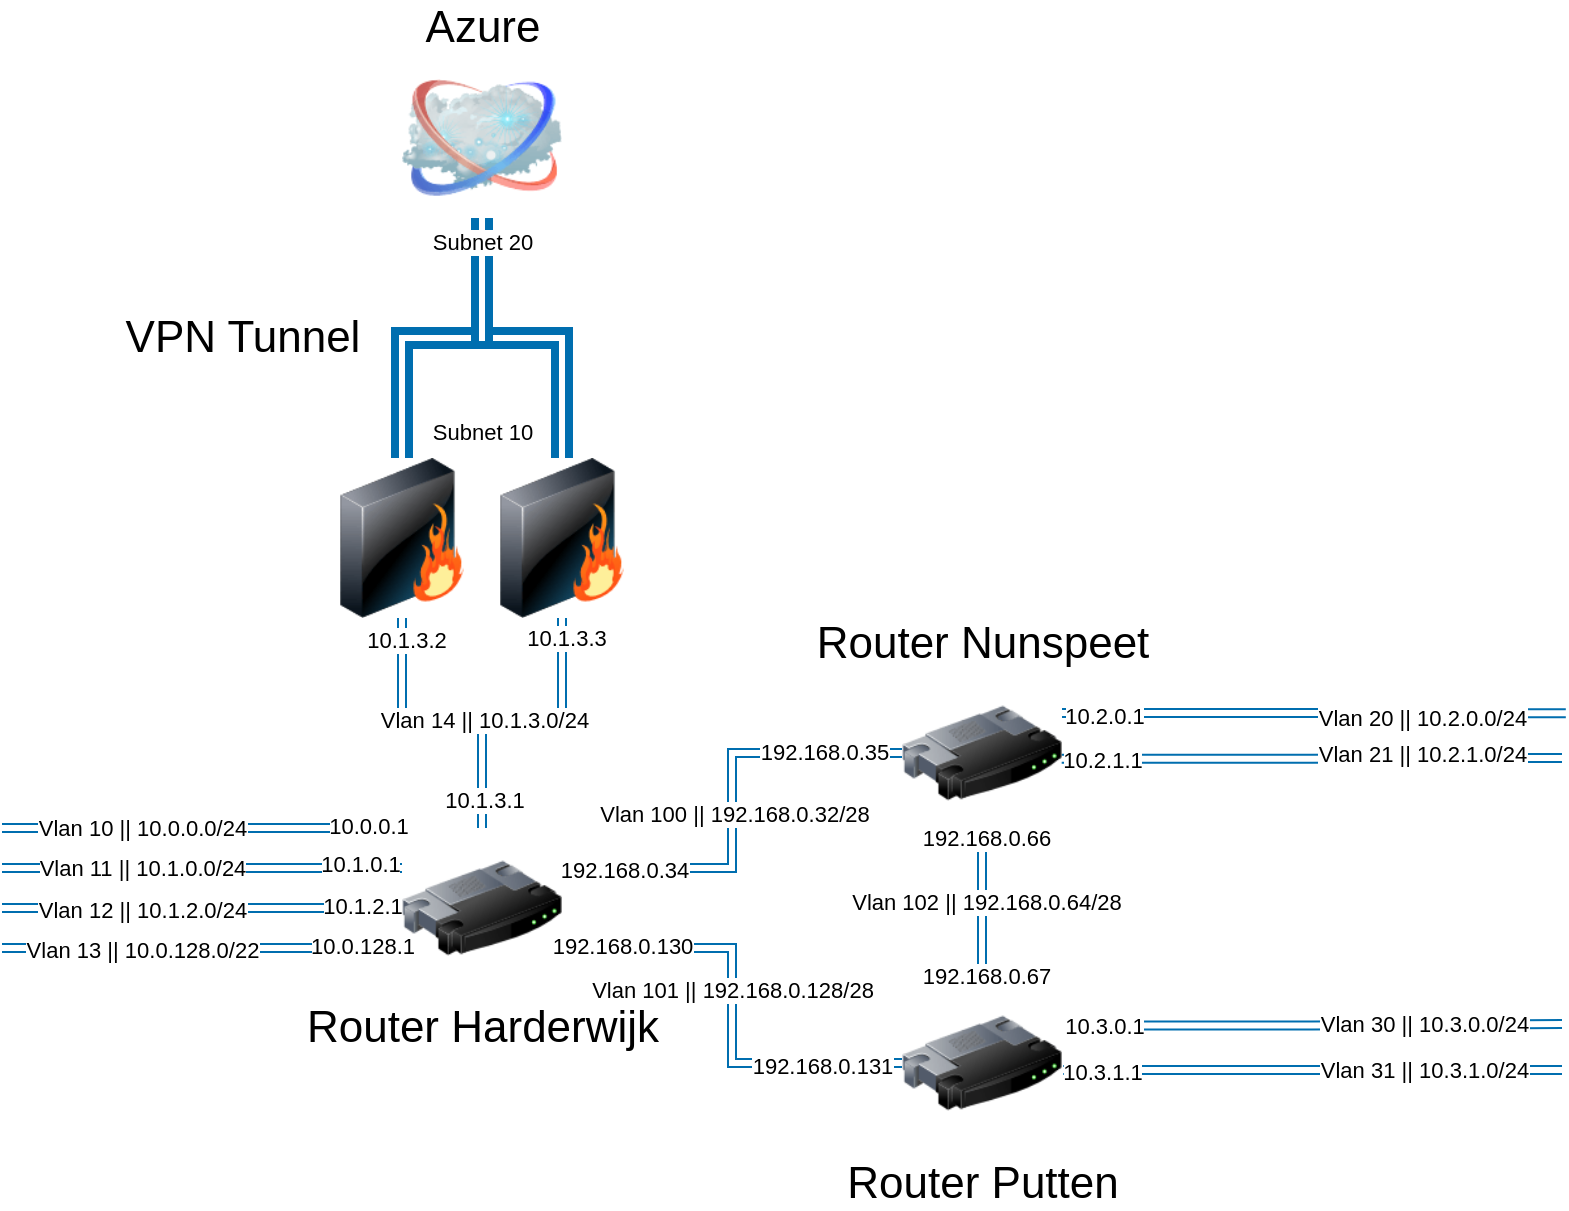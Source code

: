 <mxfile version="22.1.7" type="device">
  <diagram name="Page-1" id="55a83fd1-7818-8e21-69c5-c3457e3827bb">
    <mxGraphModel dx="989" dy="1359" grid="1" gridSize="10" guides="1" tooltips="1" connect="1" arrows="1" fold="1" page="1" pageScale="1" pageWidth="1100" pageHeight="850" background="none" math="0" shadow="0">
      <root>
        <mxCell id="0" />
        <mxCell id="1" parent="0" />
        <mxCell id="I2UD4_jPKSJrJxbRWVcJ-2" value="Azure" style="image;html=1;labelBackgroundColor=#ffffff;image=img/lib/clip_art/networking/Cloud_128x128.png;rounded=1;shadow=0;comic=0;strokeWidth=2;fontSize=22;labelPosition=center;verticalLabelPosition=top;align=center;verticalAlign=bottom;" vertex="1" parent="1">
          <mxGeometry x="510" y="-40" width="80" height="80" as="geometry" />
        </mxCell>
        <mxCell id="I2UD4_jPKSJrJxbRWVcJ-5" style="edgeStyle=orthogonalEdgeStyle;rounded=0;orthogonalLoop=1;jettySize=auto;html=1;endArrow=none;endFill=0;exitX=0.5;exitY=1;exitDx=0;exitDy=0;shape=link;strokeWidth=4;strokeColor=#006EAF;fillColor=#1ba1e2;targetPerimeterSpacing=0;endSize=6;verticalAlign=bottom;labelPosition=center;verticalLabelPosition=top;align=center;fontSize=22;horizontal=1;entryX=0.5;entryY=0;entryDx=0;entryDy=0;" edge="1" parent="1" source="I2UD4_jPKSJrJxbRWVcJ-2" target="I2UD4_jPKSJrJxbRWVcJ-113">
          <mxGeometry relative="1" as="geometry">
            <mxPoint x="690" y="70" as="sourcePoint" />
            <mxPoint x="490" y="165" as="targetPoint" />
          </mxGeometry>
        </mxCell>
        <mxCell id="I2UD4_jPKSJrJxbRWVcJ-115" value="Subnet 10" style="edgeLabel;html=1;align=center;verticalAlign=middle;resizable=0;points=[];" vertex="1" connectable="0" parent="I2UD4_jPKSJrJxbRWVcJ-5">
          <mxGeometry x="0.831" y="4" relative="1" as="geometry">
            <mxPoint x="36" as="offset" />
          </mxGeometry>
        </mxCell>
        <mxCell id="I2UD4_jPKSJrJxbRWVcJ-18" style="edgeStyle=orthogonalEdgeStyle;rounded=0;orthogonalLoop=1;jettySize=auto;html=1;entryX=0;entryY=0.5;entryDx=0;entryDy=0;endArrow=none;endFill=0;exitX=1;exitY=0.75;exitDx=0;exitDy=0;fillColor=#1ba1e2;strokeColor=#006EAF;shape=link;" edge="1" parent="1" source="I2UD4_jPKSJrJxbRWVcJ-8" target="I2UD4_jPKSJrJxbRWVcJ-16">
          <mxGeometry relative="1" as="geometry" />
        </mxCell>
        <mxCell id="I2UD4_jPKSJrJxbRWVcJ-76" value="Vlan 101 || 192.168.0.128/28" style="edgeLabel;html=1;align=center;verticalAlign=middle;resizable=0;points=[];" vertex="1" connectable="0" parent="I2UD4_jPKSJrJxbRWVcJ-18">
          <mxGeometry x="-0.1" relative="1" as="geometry">
            <mxPoint y="3" as="offset" />
          </mxGeometry>
        </mxCell>
        <mxCell id="I2UD4_jPKSJrJxbRWVcJ-106" value="192.168.0.130" style="edgeLabel;html=1;align=center;verticalAlign=middle;resizable=0;points=[];" vertex="1" connectable="0" parent="I2UD4_jPKSJrJxbRWVcJ-18">
          <mxGeometry x="-0.939" y="1" relative="1" as="geometry">
            <mxPoint x="23" as="offset" />
          </mxGeometry>
        </mxCell>
        <mxCell id="I2UD4_jPKSJrJxbRWVcJ-107" value="192.168.0.131" style="edgeLabel;html=1;align=center;verticalAlign=middle;resizable=0;points=[];" vertex="1" connectable="0" parent="I2UD4_jPKSJrJxbRWVcJ-18">
          <mxGeometry x="0.806" y="-1" relative="1" as="geometry">
            <mxPoint x="-18" as="offset" />
          </mxGeometry>
        </mxCell>
        <mxCell id="I2UD4_jPKSJrJxbRWVcJ-19" style="edgeStyle=orthogonalEdgeStyle;rounded=0;orthogonalLoop=1;jettySize=auto;html=1;entryX=0;entryY=0.5;entryDx=0;entryDy=0;endArrow=none;endFill=0;exitX=1;exitY=0.25;exitDx=0;exitDy=0;shape=link;fillColor=#1ba1e2;strokeColor=#006EAF;" edge="1" parent="1" source="I2UD4_jPKSJrJxbRWVcJ-8" target="I2UD4_jPKSJrJxbRWVcJ-17">
          <mxGeometry relative="1" as="geometry" />
        </mxCell>
        <mxCell id="I2UD4_jPKSJrJxbRWVcJ-75" value="Vlan 100 || 192.168.0.32/28" style="edgeLabel;html=1;align=center;verticalAlign=middle;resizable=0;points=[];" vertex="1" connectable="0" parent="I2UD4_jPKSJrJxbRWVcJ-19">
          <mxGeometry x="-0.015" y="-1" relative="1" as="geometry">
            <mxPoint as="offset" />
          </mxGeometry>
        </mxCell>
        <mxCell id="I2UD4_jPKSJrJxbRWVcJ-108" value="192.168.0.34" style="edgeLabel;html=1;align=center;verticalAlign=middle;resizable=0;points=[];" vertex="1" connectable="0" parent="I2UD4_jPKSJrJxbRWVcJ-19">
          <mxGeometry x="-0.813" y="-1" relative="1" as="geometry">
            <mxPoint x="9" as="offset" />
          </mxGeometry>
        </mxCell>
        <mxCell id="I2UD4_jPKSJrJxbRWVcJ-109" value="192.168.0.35" style="edgeLabel;html=1;align=center;verticalAlign=middle;resizable=0;points=[];" vertex="1" connectable="0" parent="I2UD4_jPKSJrJxbRWVcJ-19">
          <mxGeometry x="0.873" y="1" relative="1" as="geometry">
            <mxPoint x="-25" as="offset" />
          </mxGeometry>
        </mxCell>
        <mxCell id="I2UD4_jPKSJrJxbRWVcJ-79" style="edgeStyle=orthogonalEdgeStyle;rounded=0;orthogonalLoop=1;jettySize=auto;html=1;exitX=0;exitY=0;exitDx=0;exitDy=0;shape=link;fillColor=#1ba1e2;strokeColor=#006EAF;" edge="1" parent="1" source="I2UD4_jPKSJrJxbRWVcJ-8">
          <mxGeometry relative="1" as="geometry">
            <mxPoint x="310" y="345" as="targetPoint" />
            <Array as="points">
              <mxPoint x="490" y="345" />
              <mxPoint x="490" y="345" />
            </Array>
          </mxGeometry>
        </mxCell>
        <mxCell id="I2UD4_jPKSJrJxbRWVcJ-84" value="Vlan 10 || 10.0.0.0/24" style="edgeLabel;html=1;align=center;verticalAlign=middle;resizable=0;points=[];" vertex="1" connectable="0" parent="I2UD4_jPKSJrJxbRWVcJ-79">
          <mxGeometry x="0.165" y="2" relative="1" as="geometry">
            <mxPoint x="-14" y="-2" as="offset" />
          </mxGeometry>
        </mxCell>
        <mxCell id="I2UD4_jPKSJrJxbRWVcJ-98" value="10.0.0.1" style="edgeLabel;html=1;align=center;verticalAlign=middle;resizable=0;points=[];" vertex="1" connectable="0" parent="I2UD4_jPKSJrJxbRWVcJ-79">
          <mxGeometry x="-0.824" y="-1" relative="1" as="geometry">
            <mxPoint as="offset" />
          </mxGeometry>
        </mxCell>
        <mxCell id="I2UD4_jPKSJrJxbRWVcJ-80" style="edgeStyle=orthogonalEdgeStyle;rounded=0;orthogonalLoop=1;jettySize=auto;html=1;exitX=0;exitY=0.25;exitDx=0;exitDy=0;shape=link;fillColor=#1ba1e2;strokeColor=#006EAF;" edge="1" parent="1" source="I2UD4_jPKSJrJxbRWVcJ-8">
          <mxGeometry relative="1" as="geometry">
            <mxPoint x="310" y="365" as="targetPoint" />
          </mxGeometry>
        </mxCell>
        <mxCell id="I2UD4_jPKSJrJxbRWVcJ-85" value="Vlan 11 || 10.1.0.0/24" style="edgeLabel;html=1;align=center;verticalAlign=middle;resizable=0;points=[];" vertex="1" connectable="0" parent="I2UD4_jPKSJrJxbRWVcJ-80">
          <mxGeometry x="0.22" y="-1" relative="1" as="geometry">
            <mxPoint x="-8" as="offset" />
          </mxGeometry>
        </mxCell>
        <mxCell id="I2UD4_jPKSJrJxbRWVcJ-93" value="10.1.0.1" style="edgeLabel;html=1;align=center;verticalAlign=middle;resizable=0;points=[];" vertex="1" connectable="0" parent="I2UD4_jPKSJrJxbRWVcJ-80">
          <mxGeometry x="-0.791" y="-2" relative="1" as="geometry">
            <mxPoint as="offset" />
          </mxGeometry>
        </mxCell>
        <mxCell id="I2UD4_jPKSJrJxbRWVcJ-81" style="edgeStyle=orthogonalEdgeStyle;rounded=0;orthogonalLoop=1;jettySize=auto;html=1;exitX=0;exitY=0.5;exitDx=0;exitDy=0;shape=link;fillColor=#1ba1e2;strokeColor=#006EAF;" edge="1" parent="1" source="I2UD4_jPKSJrJxbRWVcJ-8">
          <mxGeometry relative="1" as="geometry">
            <mxPoint x="310" y="385" as="targetPoint" />
          </mxGeometry>
        </mxCell>
        <mxCell id="I2UD4_jPKSJrJxbRWVcJ-86" value="Vlan 12 || 10.1.2.0/24" style="edgeLabel;html=1;align=center;verticalAlign=middle;resizable=0;points=[];" vertex="1" connectable="0" parent="I2UD4_jPKSJrJxbRWVcJ-81">
          <mxGeometry x="0.194" y="2" relative="1" as="geometry">
            <mxPoint x="-11" y="-2" as="offset" />
          </mxGeometry>
        </mxCell>
        <mxCell id="I2UD4_jPKSJrJxbRWVcJ-96" value="10.1.2.1" style="edgeLabel;html=1;align=center;verticalAlign=middle;resizable=0;points=[];" vertex="1" connectable="0" parent="I2UD4_jPKSJrJxbRWVcJ-81">
          <mxGeometry x="-0.743" y="-1" relative="1" as="geometry">
            <mxPoint x="6" as="offset" />
          </mxGeometry>
        </mxCell>
        <mxCell id="I2UD4_jPKSJrJxbRWVcJ-82" style="edgeStyle=orthogonalEdgeStyle;rounded=0;orthogonalLoop=1;jettySize=auto;html=1;exitX=0;exitY=0.75;exitDx=0;exitDy=0;shape=link;fillColor=#1ba1e2;strokeColor=#006EAF;" edge="1" parent="1" source="I2UD4_jPKSJrJxbRWVcJ-8">
          <mxGeometry relative="1" as="geometry">
            <mxPoint x="310" y="405" as="targetPoint" />
          </mxGeometry>
        </mxCell>
        <mxCell id="I2UD4_jPKSJrJxbRWVcJ-87" value="Vlan 13 || 10.0.128.0/22" style="edgeLabel;html=1;align=center;verticalAlign=middle;resizable=0;points=[];" vertex="1" connectable="0" parent="I2UD4_jPKSJrJxbRWVcJ-82">
          <mxGeometry x="0.144" relative="1" as="geometry">
            <mxPoint x="-16" as="offset" />
          </mxGeometry>
        </mxCell>
        <mxCell id="I2UD4_jPKSJrJxbRWVcJ-91" value="10.0.128.1" style="edgeLabel;html=1;align=center;verticalAlign=middle;resizable=0;points=[];" vertex="1" connectable="0" parent="I2UD4_jPKSJrJxbRWVcJ-82">
          <mxGeometry x="-0.796" y="-1" relative="1" as="geometry">
            <mxPoint as="offset" />
          </mxGeometry>
        </mxCell>
        <mxCell id="I2UD4_jPKSJrJxbRWVcJ-121" style="edgeStyle=orthogonalEdgeStyle;rounded=0;orthogonalLoop=1;jettySize=auto;html=1;entryX=0.5;entryY=1;entryDx=0;entryDy=0;shape=link;fillColor=#1ba1e2;strokeColor=#006EAF;" edge="1" parent="1" source="I2UD4_jPKSJrJxbRWVcJ-8" target="I2UD4_jPKSJrJxbRWVcJ-120">
          <mxGeometry relative="1" as="geometry" />
        </mxCell>
        <mxCell id="I2UD4_jPKSJrJxbRWVcJ-122" value="10.1.3.3" style="edgeLabel;html=1;align=center;verticalAlign=middle;resizable=0;points=[];" vertex="1" connectable="0" parent="I2UD4_jPKSJrJxbRWVcJ-121">
          <mxGeometry x="0.872" y="-2" relative="1" as="geometry">
            <mxPoint as="offset" />
          </mxGeometry>
        </mxCell>
        <mxCell id="I2UD4_jPKSJrJxbRWVcJ-8" value="Router Harderwijk" style="image;html=1;image=img/lib/clip_art/networking/Router_128x128.png;verticalAlign=top;fontSize=22;labelPosition=center;verticalLabelPosition=bottom;align=center;" vertex="1" parent="1">
          <mxGeometry x="510" y="345" width="80" height="80" as="geometry" />
        </mxCell>
        <mxCell id="I2UD4_jPKSJrJxbRWVcJ-21" style="edgeStyle=orthogonalEdgeStyle;rounded=0;orthogonalLoop=1;jettySize=auto;html=1;entryX=0.5;entryY=1;entryDx=0;entryDy=0;endArrow=none;endFill=0;fillColor=#1ba1e2;strokeColor=#006EAF;shape=link;" edge="1" parent="1" source="I2UD4_jPKSJrJxbRWVcJ-16" target="I2UD4_jPKSJrJxbRWVcJ-17">
          <mxGeometry relative="1" as="geometry" />
        </mxCell>
        <mxCell id="I2UD4_jPKSJrJxbRWVcJ-77" value="Vlan 102 || 192.168.0.64/28" style="edgeLabel;html=1;align=center;verticalAlign=middle;resizable=0;points=[];" vertex="1" connectable="0" parent="I2UD4_jPKSJrJxbRWVcJ-21">
          <mxGeometry x="0.089" y="-2" relative="1" as="geometry">
            <mxPoint as="offset" />
          </mxGeometry>
        </mxCell>
        <mxCell id="I2UD4_jPKSJrJxbRWVcJ-111" value="192.168.0.66" style="edgeLabel;html=1;align=center;verticalAlign=middle;resizable=0;points=[];" vertex="1" connectable="0" parent="I2UD4_jPKSJrJxbRWVcJ-21">
          <mxGeometry x="0.741" y="-2" relative="1" as="geometry">
            <mxPoint y="-7" as="offset" />
          </mxGeometry>
        </mxCell>
        <mxCell id="I2UD4_jPKSJrJxbRWVcJ-112" value="192.168.0.67" style="edgeLabel;html=1;align=center;verticalAlign=middle;resizable=0;points=[];" vertex="1" connectable="0" parent="I2UD4_jPKSJrJxbRWVcJ-21">
          <mxGeometry x="-0.893" y="-2" relative="1" as="geometry">
            <mxPoint as="offset" />
          </mxGeometry>
        </mxCell>
        <mxCell id="I2UD4_jPKSJrJxbRWVcJ-71" style="edgeStyle=orthogonalEdgeStyle;rounded=0;orthogonalLoop=1;jettySize=auto;html=1;fillColor=#1ba1e2;strokeColor=#006EAF;shape=link;exitX=1.008;exitY=0.544;exitDx=0;exitDy=0;exitPerimeter=0;" edge="1" parent="1" source="I2UD4_jPKSJrJxbRWVcJ-16">
          <mxGeometry relative="1" as="geometry">
            <mxPoint x="1090" y="466" as="targetPoint" />
          </mxGeometry>
        </mxCell>
        <mxCell id="I2UD4_jPKSJrJxbRWVcJ-74" value="Vlan 31 || 10.3.1.0/24" style="edgeLabel;html=1;align=center;verticalAlign=middle;resizable=0;points=[];" vertex="1" connectable="0" parent="I2UD4_jPKSJrJxbRWVcJ-71">
          <mxGeometry x="0.037" y="-1" relative="1" as="geometry">
            <mxPoint x="51" y="-2" as="offset" />
          </mxGeometry>
        </mxCell>
        <mxCell id="I2UD4_jPKSJrJxbRWVcJ-103" value="10.3.1.1" style="edgeLabel;html=1;align=center;verticalAlign=middle;resizable=0;points=[];" vertex="1" connectable="0" parent="I2UD4_jPKSJrJxbRWVcJ-71">
          <mxGeometry x="-0.861" y="-1" relative="1" as="geometry">
            <mxPoint x="2" as="offset" />
          </mxGeometry>
        </mxCell>
        <mxCell id="I2UD4_jPKSJrJxbRWVcJ-72" style="edgeStyle=orthogonalEdgeStyle;rounded=0;orthogonalLoop=1;jettySize=auto;html=1;exitX=1.033;exitY=0.265;exitDx=0;exitDy=0;shape=link;fillColor=#1ba1e2;strokeColor=#006EAF;exitPerimeter=0;" edge="1" parent="1" source="I2UD4_jPKSJrJxbRWVcJ-16">
          <mxGeometry relative="1" as="geometry">
            <mxPoint x="1090" y="443" as="targetPoint" />
          </mxGeometry>
        </mxCell>
        <mxCell id="I2UD4_jPKSJrJxbRWVcJ-73" value="Vlan 30 || 10.3.0.0/24" style="edgeLabel;html=1;align=center;verticalAlign=middle;resizable=0;points=[];" vertex="1" connectable="0" parent="I2UD4_jPKSJrJxbRWVcJ-72">
          <mxGeometry x="-0.034" y="1" relative="1" as="geometry">
            <mxPoint x="59" as="offset" />
          </mxGeometry>
        </mxCell>
        <mxCell id="I2UD4_jPKSJrJxbRWVcJ-102" value="10.3.0.1" style="edgeLabel;html=1;align=center;verticalAlign=middle;resizable=0;points=[];" vertex="1" connectable="0" parent="I2UD4_jPKSJrJxbRWVcJ-72">
          <mxGeometry x="-0.953" relative="1" as="geometry">
            <mxPoint x="12" as="offset" />
          </mxGeometry>
        </mxCell>
        <mxCell id="I2UD4_jPKSJrJxbRWVcJ-16" value="Router Putten" style="image;html=1;image=img/lib/clip_art/networking/Router_128x128.png;fontSize=22;labelPosition=center;verticalLabelPosition=bottom;align=center;verticalAlign=top;" vertex="1" parent="1">
          <mxGeometry x="760" y="422.5" width="80" height="80" as="geometry" />
        </mxCell>
        <mxCell id="I2UD4_jPKSJrJxbRWVcJ-67" style="edgeStyle=orthogonalEdgeStyle;rounded=0;orthogonalLoop=1;jettySize=auto;html=1;fillColor=#1ba1e2;strokeColor=#006EAF;shape=link;exitX=0.998;exitY=0.536;exitDx=0;exitDy=0;exitPerimeter=0;" edge="1" parent="1" source="I2UD4_jPKSJrJxbRWVcJ-17">
          <mxGeometry relative="1" as="geometry">
            <mxPoint x="1090" y="310" as="targetPoint" />
          </mxGeometry>
        </mxCell>
        <mxCell id="I2UD4_jPKSJrJxbRWVcJ-70" value="Vlan 21 || 10.2.1.0/24" style="edgeLabel;html=1;align=center;verticalAlign=middle;resizable=0;points=[];" vertex="1" connectable="0" parent="I2UD4_jPKSJrJxbRWVcJ-67">
          <mxGeometry x="0.037" relative="1" as="geometry">
            <mxPoint x="50" y="-3" as="offset" />
          </mxGeometry>
        </mxCell>
        <mxCell id="I2UD4_jPKSJrJxbRWVcJ-105" value="10.2.1.1" style="edgeLabel;html=1;align=center;verticalAlign=middle;resizable=0;points=[];" vertex="1" connectable="0" parent="I2UD4_jPKSJrJxbRWVcJ-67">
          <mxGeometry x="-0.825" relative="1" as="geometry">
            <mxPoint x="-2" as="offset" />
          </mxGeometry>
        </mxCell>
        <mxCell id="I2UD4_jPKSJrJxbRWVcJ-100" style="edgeStyle=orthogonalEdgeStyle;rounded=0;orthogonalLoop=1;jettySize=auto;html=1;exitX=1;exitY=0.25;exitDx=0;exitDy=0;shape=link;fillColor=#1ba1e2;strokeColor=#006EAF;" edge="1" parent="1" source="I2UD4_jPKSJrJxbRWVcJ-17">
          <mxGeometry relative="1" as="geometry">
            <mxPoint x="1091.905" y="287.619" as="targetPoint" />
          </mxGeometry>
        </mxCell>
        <mxCell id="I2UD4_jPKSJrJxbRWVcJ-101" value="Vlan 20 || 10.2.0.0/24" style="edgeLabel;html=1;align=center;verticalAlign=middle;resizable=0;points=[];" vertex="1" connectable="0" parent="I2UD4_jPKSJrJxbRWVcJ-100">
          <mxGeometry x="0.24" y="2" relative="1" as="geometry">
            <mxPoint x="24" y="4" as="offset" />
          </mxGeometry>
        </mxCell>
        <mxCell id="I2UD4_jPKSJrJxbRWVcJ-104" value="10.2.0.1" style="edgeLabel;html=1;align=center;verticalAlign=middle;resizable=0;points=[];" vertex="1" connectable="0" parent="I2UD4_jPKSJrJxbRWVcJ-100">
          <mxGeometry x="-0.839" y="-1" relative="1" as="geometry">
            <mxPoint as="offset" />
          </mxGeometry>
        </mxCell>
        <mxCell id="I2UD4_jPKSJrJxbRWVcJ-17" value="Router Nunspeet" style="image;html=1;image=img/lib/clip_art/networking/Router_128x128.png;fontSize=22;labelPosition=center;verticalLabelPosition=top;align=center;verticalAlign=bottom;" vertex="1" parent="1">
          <mxGeometry x="760" y="267.5" width="80" height="80" as="geometry" />
        </mxCell>
        <mxCell id="I2UD4_jPKSJrJxbRWVcJ-37" value="&lt;font style=&quot;font-size: 22px;&quot;&gt;VPN Tunnel&lt;/font&gt;" style="text;html=1;align=center;verticalAlign=middle;resizable=0;points=[];autosize=1;strokeColor=none;fillColor=none;" vertex="1" parent="1">
          <mxGeometry x="360" y="80" width="140" height="40" as="geometry" />
        </mxCell>
        <mxCell id="I2UD4_jPKSJrJxbRWVcJ-116" style="edgeStyle=orthogonalEdgeStyle;rounded=0;orthogonalLoop=1;jettySize=auto;html=1;entryX=0.5;entryY=0;entryDx=0;entryDy=0;shape=link;fillColor=#1ba1e2;strokeColor=#006EAF;" edge="1" parent="1" source="I2UD4_jPKSJrJxbRWVcJ-113" target="I2UD4_jPKSJrJxbRWVcJ-8">
          <mxGeometry relative="1" as="geometry" />
        </mxCell>
        <mxCell id="I2UD4_jPKSJrJxbRWVcJ-117" value="Vlan 14 || 10.1.3.0/24" style="edgeLabel;html=1;align=center;verticalAlign=middle;resizable=0;points=[];" vertex="1" connectable="0" parent="I2UD4_jPKSJrJxbRWVcJ-116">
          <mxGeometry x="-0.064" y="2" relative="1" as="geometry">
            <mxPoint x="25" as="offset" />
          </mxGeometry>
        </mxCell>
        <mxCell id="I2UD4_jPKSJrJxbRWVcJ-118" value="10.1.3.2" style="edgeLabel;html=1;align=center;verticalAlign=middle;resizable=0;points=[];" vertex="1" connectable="0" parent="I2UD4_jPKSJrJxbRWVcJ-116">
          <mxGeometry x="-0.848" y="2" relative="1" as="geometry">
            <mxPoint as="offset" />
          </mxGeometry>
        </mxCell>
        <mxCell id="I2UD4_jPKSJrJxbRWVcJ-119" value="10.1.3.1" style="edgeLabel;html=1;align=center;verticalAlign=middle;resizable=0;points=[];" vertex="1" connectable="0" parent="I2UD4_jPKSJrJxbRWVcJ-116">
          <mxGeometry x="0.807" y="1" relative="1" as="geometry">
            <mxPoint as="offset" />
          </mxGeometry>
        </mxCell>
        <mxCell id="I2UD4_jPKSJrJxbRWVcJ-113" value="" style="image;html=1;image=img/lib/clip_art/networking/Firewall_128x128.png" vertex="1" parent="1">
          <mxGeometry x="470" y="160" width="80" height="80" as="geometry" />
        </mxCell>
        <mxCell id="I2UD4_jPKSJrJxbRWVcJ-123" style="edgeStyle=orthogonalEdgeStyle;rounded=0;orthogonalLoop=1;jettySize=auto;html=1;entryX=0.5;entryY=1;entryDx=0;entryDy=0;shape=link;fillColor=#1ba1e2;strokeColor=#006EAF;strokeWidth=4;" edge="1" parent="1" source="I2UD4_jPKSJrJxbRWVcJ-120" target="I2UD4_jPKSJrJxbRWVcJ-2">
          <mxGeometry relative="1" as="geometry" />
        </mxCell>
        <mxCell id="I2UD4_jPKSJrJxbRWVcJ-125" value="Subnet 20" style="edgeLabel;html=1;align=center;verticalAlign=middle;resizable=0;points=[];" vertex="1" connectable="0" parent="I2UD4_jPKSJrJxbRWVcJ-123">
          <mxGeometry x="0.858" y="6" relative="1" as="geometry">
            <mxPoint x="6" as="offset" />
          </mxGeometry>
        </mxCell>
        <mxCell id="I2UD4_jPKSJrJxbRWVcJ-120" value="" style="image;html=1;image=img/lib/clip_art/networking/Firewall_128x128.png" vertex="1" parent="1">
          <mxGeometry x="550" y="160" width="80" height="80" as="geometry" />
        </mxCell>
      </root>
    </mxGraphModel>
  </diagram>
</mxfile>
